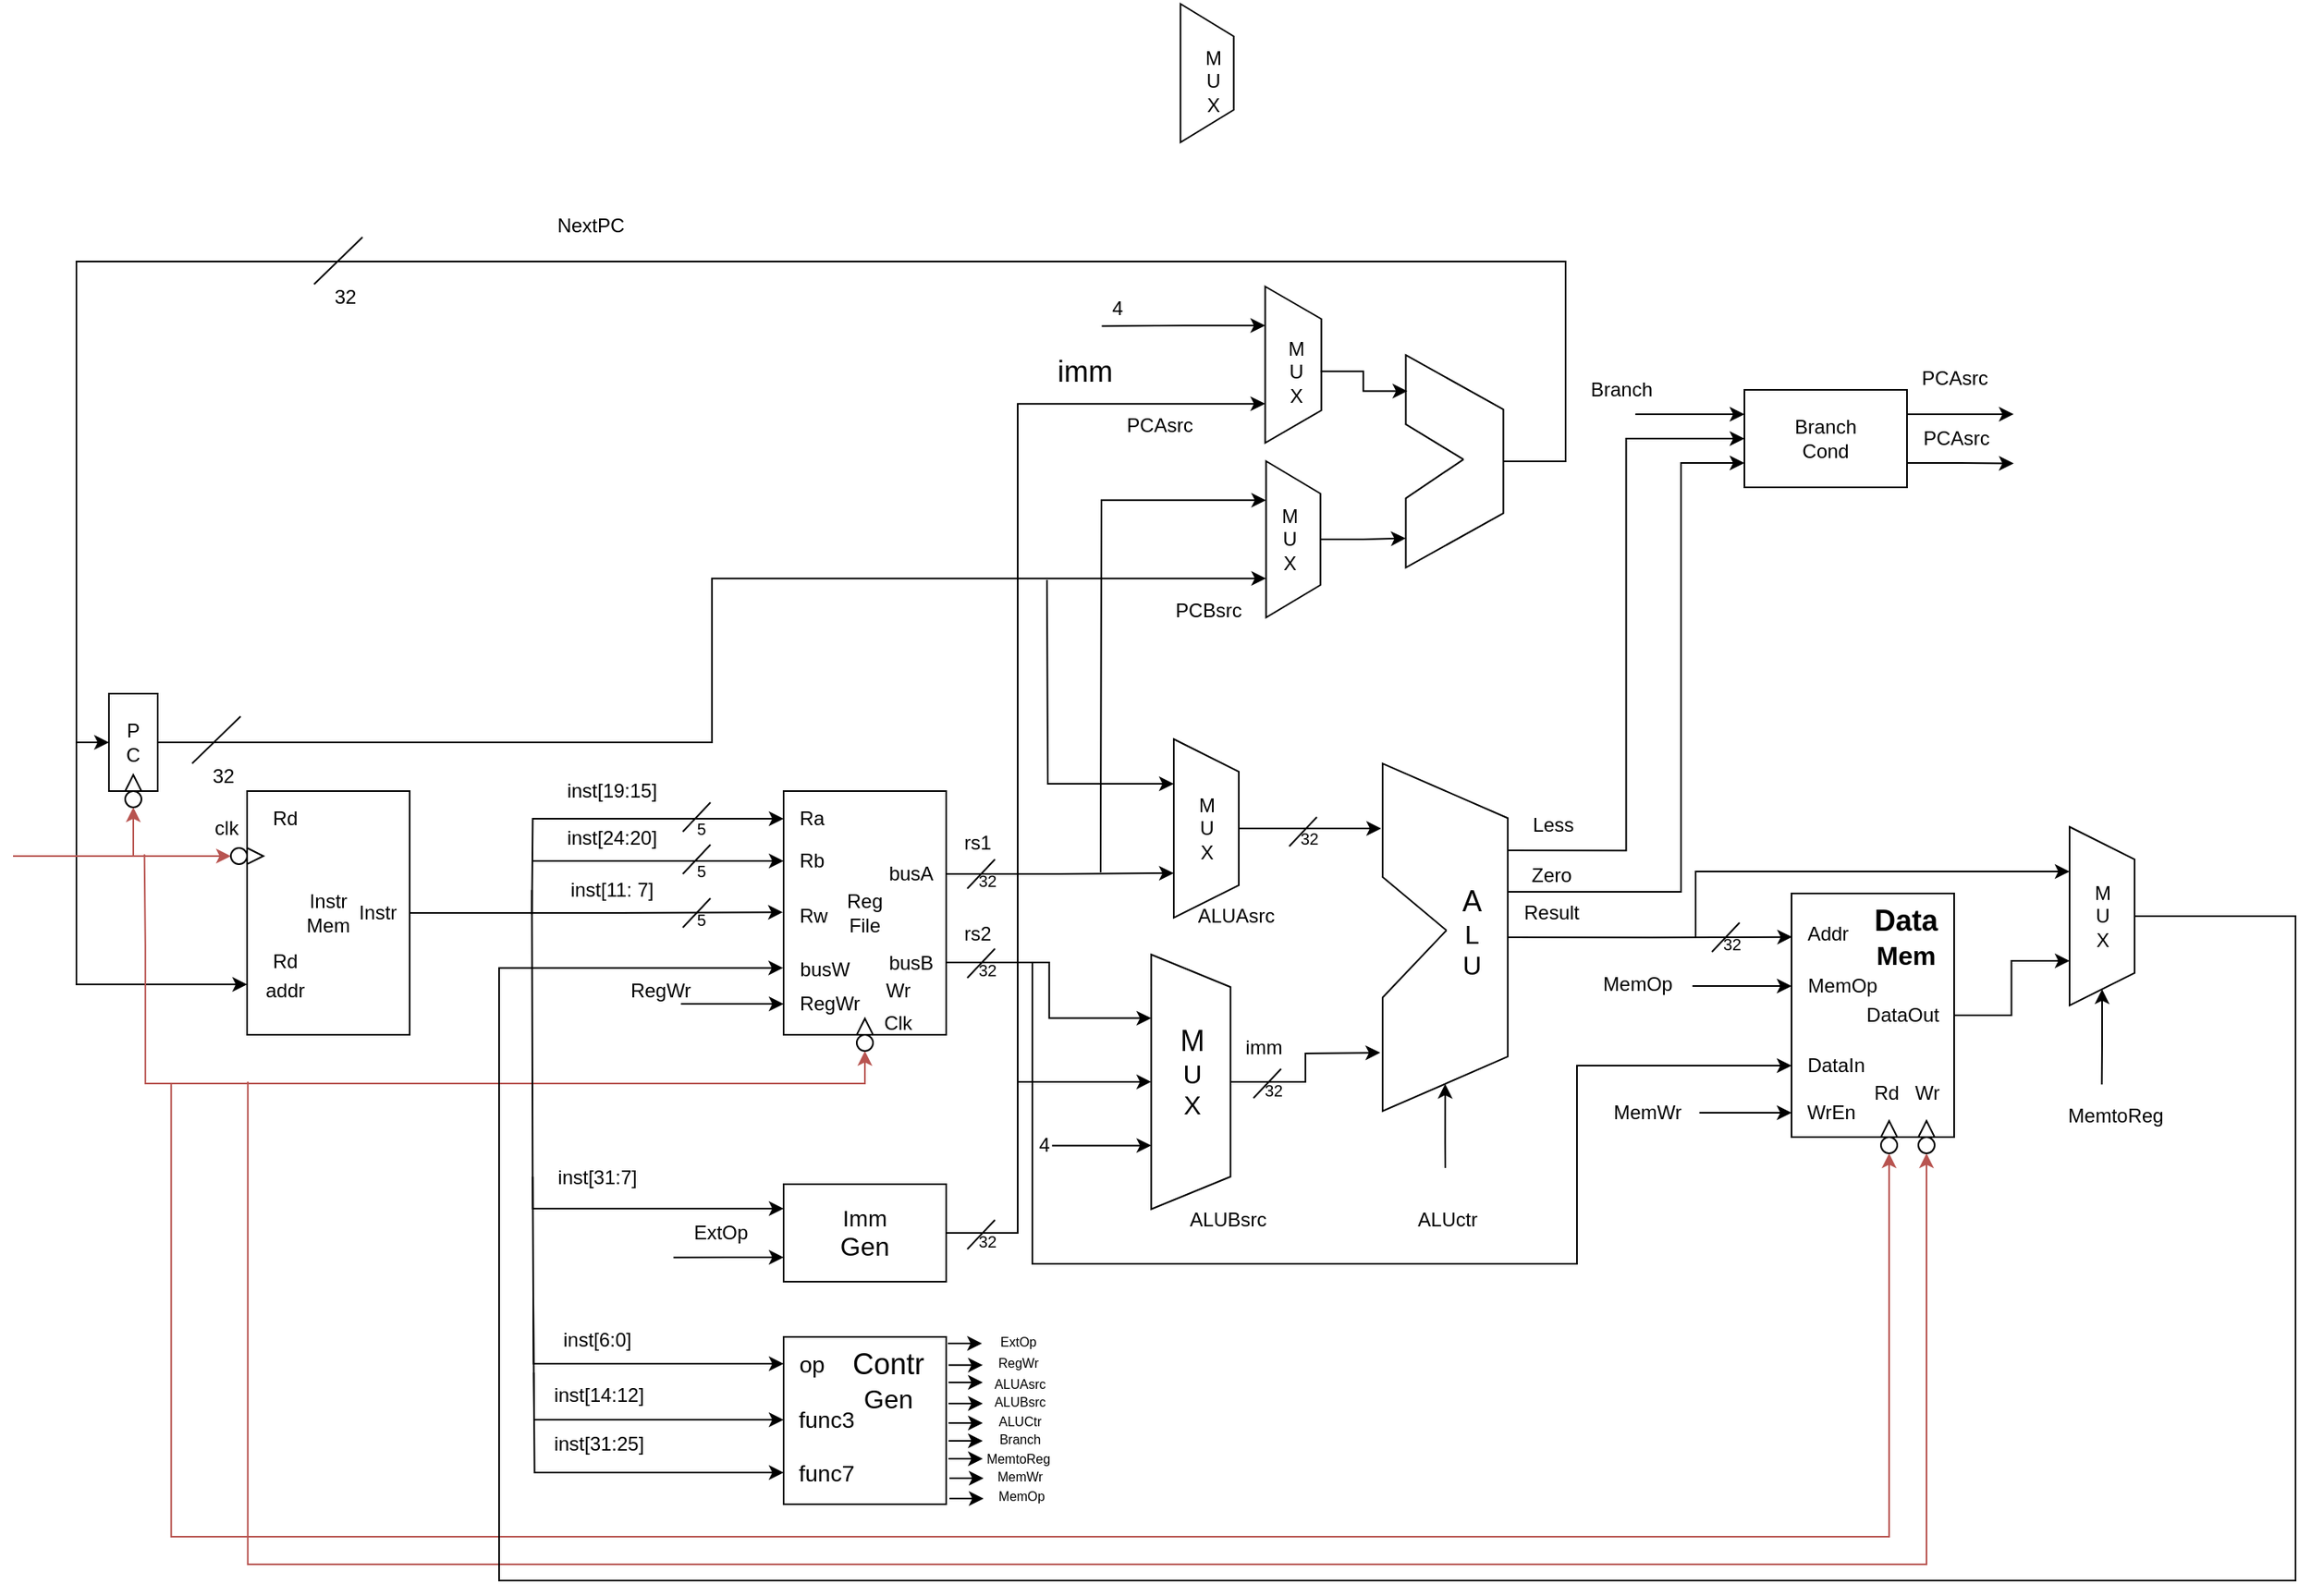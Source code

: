 <mxfile version="24.7.17">
  <diagram name="第 1 页" id="-SyBQIy4cX4uqoUxeaFD">
    <mxGraphModel dx="691" dy="1538" grid="0" gridSize="10" guides="1" tooltips="1" connect="1" arrows="1" fold="1" page="1" pageScale="1" pageWidth="827" pageHeight="1169" math="0" shadow="0">
      <root>
        <mxCell id="0" />
        <mxCell id="1" parent="0" />
        <mxCell id="5w6PfNys_Y1nwo45y3zw-98" style="edgeStyle=orthogonalEdgeStyle;rounded=0;orthogonalLoop=1;jettySize=auto;html=1;entryX=0.75;entryY=1;entryDx=0;entryDy=0;" edge="1" parent="1" source="5w6PfNys_Y1nwo45y3zw-1" target="5w6PfNys_Y1nwo45y3zw-33">
          <mxGeometry relative="1" as="geometry">
            <mxPoint x="740.296" y="266.074" as="targetPoint" />
          </mxGeometry>
        </mxCell>
        <mxCell id="5w6PfNys_Y1nwo45y3zw-1" value="P&lt;div&gt;C&lt;/div&gt;" style="html=1;dashed=0;whiteSpace=wrap;" vertex="1" parent="1">
          <mxGeometry x="75" y="310" width="30" height="60" as="geometry" />
        </mxCell>
        <mxCell id="5w6PfNys_Y1nwo45y3zw-5" value="" style="triangle;whiteSpace=wrap;html=1;dashed=0;direction=south;rotation=-180;" vertex="1" parent="1">
          <mxGeometry x="85" y="360" width="10" height="10" as="geometry" />
        </mxCell>
        <mxCell id="5w6PfNys_Y1nwo45y3zw-139" style="edgeStyle=orthogonalEdgeStyle;rounded=0;orthogonalLoop=1;jettySize=auto;html=1;exitX=0.5;exitY=1;exitDx=0;exitDy=0;startArrow=classic;startFill=1;endArrow=none;endFill=0;fillColor=#f8cecc;strokeColor=#b85450;" edge="1" parent="1" source="5w6PfNys_Y1nwo45y3zw-6">
          <mxGeometry relative="1" as="geometry">
            <mxPoint x="90" y="410" as="targetPoint" />
          </mxGeometry>
        </mxCell>
        <mxCell id="5w6PfNys_Y1nwo45y3zw-6" value="" style="shape=ellipse;html=1;dashed=0;whiteSpace=wrap;aspect=fixed;perimeter=ellipsePerimeter;" vertex="1" parent="1">
          <mxGeometry x="85" y="370" width="10" height="10" as="geometry" />
        </mxCell>
        <mxCell id="5w6PfNys_Y1nwo45y3zw-103" style="edgeStyle=orthogonalEdgeStyle;rounded=0;orthogonalLoop=1;jettySize=auto;html=1;endArrow=none;endFill=0;startArrow=classic;startFill=1;" edge="1" parent="1" source="5w6PfNys_Y1nwo45y3zw-7">
          <mxGeometry relative="1" as="geometry">
            <mxPoint x="55" y="339" as="targetPoint" />
            <Array as="points">
              <mxPoint x="55" y="489" />
            </Array>
          </mxGeometry>
        </mxCell>
        <mxCell id="5w6PfNys_Y1nwo45y3zw-7" value="Instr&lt;div&gt;Mem&lt;/div&gt;" style="html=1;dashed=0;whiteSpace=wrap;" vertex="1" parent="1">
          <mxGeometry x="160" y="370" width="100" height="150" as="geometry" />
        </mxCell>
        <mxCell id="5w6PfNys_Y1nwo45y3zw-10" value="" style="group;rotation=90;" vertex="1" connectable="0" parent="1">
          <mxGeometry x="150" y="400" width="10" height="20" as="geometry" />
        </mxCell>
        <mxCell id="5w6PfNys_Y1nwo45y3zw-8" value="" style="triangle;whiteSpace=wrap;html=1;dashed=0;direction=south;rotation=-90;" vertex="1" parent="5w6PfNys_Y1nwo45y3zw-10">
          <mxGeometry x="10" y="5" width="10" height="10" as="geometry" />
        </mxCell>
        <mxCell id="5w6PfNys_Y1nwo45y3zw-108" style="edgeStyle=orthogonalEdgeStyle;rounded=0;orthogonalLoop=1;jettySize=auto;html=1;startArrow=classic;startFill=1;endArrow=none;endFill=0;fillColor=#f8cecc;strokeColor=#b85450;" edge="1" parent="5w6PfNys_Y1nwo45y3zw-10" source="5w6PfNys_Y1nwo45y3zw-9">
          <mxGeometry relative="1" as="geometry">
            <mxPoint x="-134" y="10" as="targetPoint" />
          </mxGeometry>
        </mxCell>
        <mxCell id="5w6PfNys_Y1nwo45y3zw-9" value="" style="shape=ellipse;html=1;dashed=0;whiteSpace=wrap;aspect=fixed;perimeter=ellipsePerimeter;rotation=90;" vertex="1" parent="5w6PfNys_Y1nwo45y3zw-10">
          <mxGeometry y="5" width="10" height="10" as="geometry" />
        </mxCell>
        <mxCell id="5w6PfNys_Y1nwo45y3zw-11" value="Reg&lt;div&gt;File&lt;/div&gt;" style="html=1;dashed=0;whiteSpace=wrap;" vertex="1" parent="1">
          <mxGeometry x="490" y="370" width="100" height="150" as="geometry" />
        </mxCell>
        <mxCell id="5w6PfNys_Y1nwo45y3zw-13" value="" style="triangle;whiteSpace=wrap;html=1;dashed=0;direction=south;rotation=-180;" vertex="1" parent="1">
          <mxGeometry x="535" y="510" width="10" height="10" as="geometry" />
        </mxCell>
        <mxCell id="5w6PfNys_Y1nwo45y3zw-198" style="edgeStyle=orthogonalEdgeStyle;rounded=0;orthogonalLoop=1;jettySize=auto;html=1;exitX=0.5;exitY=1;exitDx=0;exitDy=0;startArrow=classic;startFill=1;endArrow=none;endFill=0;fillColor=#f8cecc;strokeColor=#b85450;" edge="1" parent="1" source="5w6PfNys_Y1nwo45y3zw-14">
          <mxGeometry relative="1" as="geometry">
            <mxPoint x="96.857" y="408.857" as="targetPoint" />
          </mxGeometry>
        </mxCell>
        <mxCell id="5w6PfNys_Y1nwo45y3zw-14" value="" style="shape=ellipse;html=1;dashed=0;whiteSpace=wrap;aspect=fixed;perimeter=ellipsePerimeter;rotation=0;" vertex="1" parent="1">
          <mxGeometry x="535" y="520" width="10" height="10" as="geometry" />
        </mxCell>
        <mxCell id="5w6PfNys_Y1nwo45y3zw-122" style="edgeStyle=orthogonalEdgeStyle;rounded=0;orthogonalLoop=1;jettySize=auto;html=1;exitX=0;exitY=0.25;exitDx=0;exitDy=0;startArrow=classic;startFill=1;endArrow=none;endFill=0;" edge="1" parent="1" source="5w6PfNys_Y1nwo45y3zw-17">
          <mxGeometry relative="1" as="geometry">
            <mxPoint x="335.167" y="430.833" as="targetPoint" />
          </mxGeometry>
        </mxCell>
        <mxCell id="5w6PfNys_Y1nwo45y3zw-123" style="edgeStyle=orthogonalEdgeStyle;rounded=0;orthogonalLoop=1;jettySize=auto;html=1;exitX=0;exitY=0.75;exitDx=0;exitDy=0;startArrow=classic;startFill=1;endArrow=none;endFill=0;" edge="1" parent="1" source="5w6PfNys_Y1nwo45y3zw-17">
          <mxGeometry relative="1" as="geometry">
            <mxPoint x="422.25" y="657.083" as="targetPoint" />
          </mxGeometry>
        </mxCell>
        <mxCell id="5w6PfNys_Y1nwo45y3zw-140" style="edgeStyle=orthogonalEdgeStyle;rounded=0;orthogonalLoop=1;jettySize=auto;html=1;entryX=0.75;entryY=1;entryDx=0;entryDy=0;" edge="1" parent="1" source="5w6PfNys_Y1nwo45y3zw-17" target="5w6PfNys_Y1nwo45y3zw-39">
          <mxGeometry relative="1" as="geometry">
            <Array as="points">
              <mxPoint x="634" y="642" />
              <mxPoint x="634" y="132" />
            </Array>
          </mxGeometry>
        </mxCell>
        <mxCell id="5w6PfNys_Y1nwo45y3zw-17" value="&lt;font style=&quot;font-size: 14px;&quot;&gt;Imm&lt;/font&gt;&lt;div&gt;&lt;font size=&quot;3&quot;&gt;Gen&lt;/font&gt;&lt;/div&gt;" style="html=1;dashed=0;whiteSpace=wrap;" vertex="1" parent="1">
          <mxGeometry x="490" y="612" width="100" height="60" as="geometry" />
        </mxCell>
        <mxCell id="5w6PfNys_Y1nwo45y3zw-18" value="" style="html=1;dashed=0;whiteSpace=wrap;" vertex="1" parent="1">
          <mxGeometry x="490" y="706" width="100" height="103" as="geometry" />
        </mxCell>
        <mxCell id="5w6PfNys_Y1nwo45y3zw-23" value="" style="group" vertex="1" connectable="0" parent="1">
          <mxGeometry x="730" y="338" width="40" height="110" as="geometry" />
        </mxCell>
        <mxCell id="5w6PfNys_Y1nwo45y3zw-118" style="edgeStyle=orthogonalEdgeStyle;rounded=0;orthogonalLoop=1;jettySize=auto;html=1;exitX=0.25;exitY=1;exitDx=0;exitDy=0;startArrow=classic;startFill=1;endArrow=none;endFill=0;" edge="1" parent="5w6PfNys_Y1nwo45y3zw-23" source="5w6PfNys_Y1nwo45y3zw-21">
          <mxGeometry relative="1" as="geometry">
            <mxPoint x="-78" y="-98" as="targetPoint" />
          </mxGeometry>
        </mxCell>
        <mxCell id="5w6PfNys_Y1nwo45y3zw-144" style="edgeStyle=orthogonalEdgeStyle;rounded=0;orthogonalLoop=1;jettySize=auto;html=1;" edge="1" parent="5w6PfNys_Y1nwo45y3zw-23" source="5w6PfNys_Y1nwo45y3zw-21">
          <mxGeometry relative="1" as="geometry">
            <mxPoint x="127.545" y="55" as="targetPoint" />
          </mxGeometry>
        </mxCell>
        <mxCell id="5w6PfNys_Y1nwo45y3zw-21" value="" style="shape=trapezoid;perimeter=trapezoidPerimeter;whiteSpace=wrap;html=1;fixedSize=1;size=20;rotation=90;" vertex="1" parent="5w6PfNys_Y1nwo45y3zw-23">
          <mxGeometry x="-35" y="35" width="110" height="40" as="geometry" />
        </mxCell>
        <mxCell id="5w6PfNys_Y1nwo45y3zw-22" value="M&lt;div&gt;U&lt;/div&gt;&lt;div&gt;X&lt;/div&gt;" style="text;html=1;align=center;verticalAlign=middle;resizable=0;points=[];autosize=1;strokeColor=none;fillColor=none;" vertex="1" parent="5w6PfNys_Y1nwo45y3zw-23">
          <mxGeometry x="5" y="25" width="30" height="60" as="geometry" />
        </mxCell>
        <mxCell id="5w6PfNys_Y1nwo45y3zw-30" value="" style="group" vertex="1" connectable="0" parent="1">
          <mxGeometry x="843" y="400" width="160.9" height="151" as="geometry" />
        </mxCell>
        <mxCell id="5w6PfNys_Y1nwo45y3zw-188" style="edgeStyle=orthogonalEdgeStyle;rounded=0;orthogonalLoop=1;jettySize=auto;html=1;exitX=1;exitY=0.5;exitDx=0;exitDy=0;startArrow=classic;startFill=1;endArrow=none;endFill=0;" edge="1" parent="5w6PfNys_Y1nwo45y3zw-30" source="5w6PfNys_Y1nwo45y3zw-24">
          <mxGeometry relative="1" as="geometry">
            <mxPoint x="54" y="202" as="targetPoint" />
          </mxGeometry>
        </mxCell>
        <mxCell id="5w6PfNys_Y1nwo45y3zw-24" value="" style="shape=trapezoid;perimeter=trapezoidPerimeter;whiteSpace=wrap;html=1;fixedSize=1;rotation=90;size=33.552;" vertex="1" parent="5w6PfNys_Y1nwo45y3zw-30">
          <mxGeometry x="-53.04" y="21.56" width="213.94" height="76.96" as="geometry" />
        </mxCell>
        <mxCell id="5w6PfNys_Y1nwo45y3zw-25" value="&lt;font style=&quot;font-size: 18px;&quot;&gt;A&lt;/font&gt;&lt;div&gt;&lt;font size=&quot;3&quot;&gt;L&lt;/font&gt;&lt;/div&gt;&lt;div&gt;&lt;font size=&quot;3&quot;&gt;U&lt;/font&gt;&lt;/div&gt;" style="text;html=1;align=center;verticalAlign=middle;resizable=0;points=[];autosize=1;strokeColor=none;fillColor=none;" vertex="1" parent="5w6PfNys_Y1nwo45y3zw-30">
          <mxGeometry x="55.001" y="21" width="30" height="72" as="geometry" />
        </mxCell>
        <mxCell id="5w6PfNys_Y1nwo45y3zw-27" value="" style="rounded=0;whiteSpace=wrap;html=1;strokeColor=#FFFFFF;" vertex="1" parent="5w6PfNys_Y1nwo45y3zw-30">
          <mxGeometry y="23.5" width="20" height="73" as="geometry" />
        </mxCell>
        <mxCell id="5w6PfNys_Y1nwo45y3zw-28" value="" style="endArrow=none;html=1;rounded=0;exitX=0.674;exitY=1.002;exitDx=0;exitDy=0;exitPerimeter=0;" edge="1" parent="5w6PfNys_Y1nwo45y3zw-30" source="5w6PfNys_Y1nwo45y3zw-24">
          <mxGeometry width="50" height="50" relative="1" as="geometry">
            <mxPoint x="7.724" y="82.167" as="sourcePoint" />
            <mxPoint x="54.727" y="55.742" as="targetPoint" />
          </mxGeometry>
        </mxCell>
        <mxCell id="5w6PfNys_Y1nwo45y3zw-29" value="" style="endArrow=none;html=1;rounded=0;exitX=0.325;exitY=1.004;exitDx=0;exitDy=0;exitPerimeter=0;" edge="1" parent="5w6PfNys_Y1nwo45y3zw-30" source="5w6PfNys_Y1nwo45y3zw-24">
          <mxGeometry width="50" height="50" relative="1" as="geometry">
            <mxPoint x="7.818" y="30.575" as="sourcePoint" />
            <mxPoint x="54.727" y="55.742" as="targetPoint" />
            <Array as="points">
              <mxPoint x="54.727" y="55.742" />
            </Array>
          </mxGeometry>
        </mxCell>
        <mxCell id="5w6PfNys_Y1nwo45y3zw-170" value="Zero" style="text;html=1;align=center;verticalAlign=middle;resizable=0;points=[];autosize=1;strokeColor=none;fillColor=none;" vertex="1" parent="5w6PfNys_Y1nwo45y3zw-30">
          <mxGeometry x="97" y="9" width="43" height="26" as="geometry" />
        </mxCell>
        <mxCell id="5w6PfNys_Y1nwo45y3zw-171" value="Result" style="text;html=1;align=center;verticalAlign=middle;resizable=0;points=[];autosize=1;strokeColor=none;fillColor=none;" vertex="1" parent="5w6PfNys_Y1nwo45y3zw-30">
          <mxGeometry x="92.5" y="32" width="52" height="26" as="geometry" />
        </mxCell>
        <mxCell id="5w6PfNys_Y1nwo45y3zw-32" value="" style="group" vertex="1" connectable="0" parent="1">
          <mxGeometry x="786" y="169" width="35" height="92" as="geometry" />
        </mxCell>
        <mxCell id="5w6PfNys_Y1nwo45y3zw-120" style="edgeStyle=orthogonalEdgeStyle;rounded=0;orthogonalLoop=1;jettySize=auto;html=1;exitX=0.25;exitY=1;exitDx=0;exitDy=0;startArrow=classic;startFill=1;endArrow=none;endFill=0;" edge="1" parent="5w6PfNys_Y1nwo45y3zw-32" source="5w6PfNys_Y1nwo45y3zw-33">
          <mxGeometry relative="1" as="geometry">
            <mxPoint x="-101" y="251" as="targetPoint" />
          </mxGeometry>
        </mxCell>
        <mxCell id="5w6PfNys_Y1nwo45y3zw-33" value="" style="shape=trapezoid;perimeter=trapezoidPerimeter;whiteSpace=wrap;html=1;fixedSize=1;size=20;rotation=90;" vertex="1" parent="5w6PfNys_Y1nwo45y3zw-32">
          <mxGeometry x="-30.625" y="29.273" width="96.25" height="33.455" as="geometry" />
        </mxCell>
        <mxCell id="5w6PfNys_Y1nwo45y3zw-34" value="M&lt;div&gt;U&lt;/div&gt;&lt;div&gt;X&lt;/div&gt;" style="text;html=1;align=center;verticalAlign=middle;resizable=0;points=[];autosize=1;strokeColor=none;fillColor=none;" vertex="1" parent="5w6PfNys_Y1nwo45y3zw-32">
          <mxGeometry x="-0.005" y="15.999" width="30" height="60" as="geometry" />
        </mxCell>
        <mxCell id="5w6PfNys_Y1nwo45y3zw-35" value="" style="group" vertex="1" connectable="0" parent="1">
          <mxGeometry x="735" y="-117" width="31" height="90" as="geometry" />
        </mxCell>
        <mxCell id="5w6PfNys_Y1nwo45y3zw-36" value="" style="shape=trapezoid;perimeter=trapezoidPerimeter;whiteSpace=wrap;html=1;fixedSize=1;size=20;rotation=90;" vertex="1" parent="5w6PfNys_Y1nwo45y3zw-35">
          <mxGeometry x="-27.125" y="28.636" width="85.25" height="32.727" as="geometry" />
        </mxCell>
        <mxCell id="5w6PfNys_Y1nwo45y3zw-37" value="M&lt;div&gt;U&lt;/div&gt;&lt;div&gt;X&lt;/div&gt;" style="text;html=1;align=center;verticalAlign=middle;resizable=0;points=[];autosize=1;strokeColor=none;fillColor=none;" vertex="1" parent="5w6PfNys_Y1nwo45y3zw-35">
          <mxGeometry x="3.875" y="20.455" width="30" height="60" as="geometry" />
        </mxCell>
        <mxCell id="5w6PfNys_Y1nwo45y3zw-38" value="" style="group" vertex="1" connectable="0" parent="1">
          <mxGeometry x="786" y="60" width="35" height="95" as="geometry" />
        </mxCell>
        <mxCell id="5w6PfNys_Y1nwo45y3zw-141" style="edgeStyle=orthogonalEdgeStyle;rounded=0;orthogonalLoop=1;jettySize=auto;html=1;exitX=0.25;exitY=1;exitDx=0;exitDy=0;startArrow=classic;startFill=1;endArrow=none;endFill=0;" edge="1" parent="5w6PfNys_Y1nwo45y3zw-38" source="5w6PfNys_Y1nwo45y3zw-39">
          <mxGeometry relative="1" as="geometry">
            <mxPoint x="-100.304" y="23.783" as="targetPoint" />
          </mxGeometry>
        </mxCell>
        <mxCell id="5w6PfNys_Y1nwo45y3zw-39" value="" style="shape=trapezoid;perimeter=trapezoidPerimeter;whiteSpace=wrap;html=1;fixedSize=1;size=20;rotation=90;" vertex="1" parent="5w6PfNys_Y1nwo45y3zw-38">
          <mxGeometry x="-30.625" y="30.227" width="96.25" height="34.545" as="geometry" />
        </mxCell>
        <mxCell id="5w6PfNys_Y1nwo45y3zw-40" value="M&lt;div&gt;U&lt;/div&gt;&lt;div&gt;X&lt;/div&gt;" style="text;html=1;align=center;verticalAlign=middle;resizable=0;points=[];autosize=1;strokeColor=none;fillColor=none;" vertex="1" parent="5w6PfNys_Y1nwo45y3zw-38">
          <mxGeometry x="4.375" y="21.591" width="30" height="60" as="geometry" />
        </mxCell>
        <mxCell id="5w6PfNys_Y1nwo45y3zw-41" value="" style="group" vertex="1" connectable="0" parent="1">
          <mxGeometry x="1281" y="392" width="40" height="110" as="geometry" />
        </mxCell>
        <mxCell id="5w6PfNys_Y1nwo45y3zw-175" style="edgeStyle=orthogonalEdgeStyle;rounded=0;orthogonalLoop=1;jettySize=auto;html=1;exitX=0.25;exitY=1;exitDx=0;exitDy=0;startArrow=classic;startFill=1;endArrow=none;endFill=0;" edge="1" parent="5w6PfNys_Y1nwo45y3zw-41" source="5w6PfNys_Y1nwo45y3zw-42">
          <mxGeometry relative="1" as="geometry">
            <mxPoint x="-230" y="68" as="targetPoint" />
            <Array as="points">
              <mxPoint x="-230" y="27" />
            </Array>
          </mxGeometry>
        </mxCell>
        <mxCell id="5w6PfNys_Y1nwo45y3zw-176" style="edgeStyle=orthogonalEdgeStyle;rounded=0;orthogonalLoop=1;jettySize=auto;html=1;exitX=1;exitY=0.5;exitDx=0;exitDy=0;startArrow=classic;startFill=1;endArrow=none;endFill=0;" edge="1" parent="5w6PfNys_Y1nwo45y3zw-41" source="5w6PfNys_Y1nwo45y3zw-42">
          <mxGeometry relative="1" as="geometry">
            <mxPoint x="19.83" y="158.638" as="targetPoint" />
          </mxGeometry>
        </mxCell>
        <mxCell id="5w6PfNys_Y1nwo45y3zw-42" value="" style="shape=trapezoid;perimeter=trapezoidPerimeter;whiteSpace=wrap;html=1;fixedSize=1;size=20;rotation=90;" vertex="1" parent="5w6PfNys_Y1nwo45y3zw-41">
          <mxGeometry x="-35" y="35" width="110" height="40" as="geometry" />
        </mxCell>
        <mxCell id="5w6PfNys_Y1nwo45y3zw-43" value="M&lt;div&gt;U&lt;/div&gt;&lt;div&gt;X&lt;/div&gt;" style="text;html=1;align=center;verticalAlign=middle;resizable=0;points=[];autosize=1;strokeColor=none;fillColor=none;" vertex="1" parent="5w6PfNys_Y1nwo45y3zw-41">
          <mxGeometry x="5" y="25" width="30" height="60" as="geometry" />
        </mxCell>
        <mxCell id="5w6PfNys_Y1nwo45y3zw-44" value="" style="group" vertex="1" connectable="0" parent="1">
          <mxGeometry x="870" y="95" width="60" height="144" as="geometry" />
        </mxCell>
        <mxCell id="5w6PfNys_Y1nwo45y3zw-45" value="" style="shape=trapezoid;perimeter=trapezoidPerimeter;whiteSpace=wrap;html=1;fixedSize=1;rotation=90;size=33.552;" vertex="1" parent="5w6PfNys_Y1nwo45y3zw-44">
          <mxGeometry x="-32.727" y="42" width="130.909" height="60" as="geometry" />
        </mxCell>
        <mxCell id="5w6PfNys_Y1nwo45y3zw-47" value="" style="rounded=0;whiteSpace=wrap;html=1;strokeColor=#FFFFFF;" vertex="1" parent="5w6PfNys_Y1nwo45y3zw-44">
          <mxGeometry y="50" width="13.95" height="44" as="geometry" />
        </mxCell>
        <mxCell id="5w6PfNys_Y1nwo45y3zw-48" value="" style="endArrow=none;html=1;rounded=0;exitX=0.674;exitY=1.002;exitDx=0;exitDy=0;exitPerimeter=0;" edge="1" parent="5w6PfNys_Y1nwo45y3zw-44" source="5w6PfNys_Y1nwo45y3zw-45">
          <mxGeometry width="50" height="50" relative="1" as="geometry">
            <mxPoint x="5.389" y="96.0" as="sourcePoint" />
            <mxPoint x="38.182" y="70.8" as="targetPoint" />
          </mxGeometry>
        </mxCell>
        <mxCell id="5w6PfNys_Y1nwo45y3zw-49" value="" style="endArrow=none;html=1;rounded=0;exitX=0.325;exitY=1.004;exitDx=0;exitDy=0;exitPerimeter=0;" edge="1" parent="5w6PfNys_Y1nwo45y3zw-44" source="5w6PfNys_Y1nwo45y3zw-45">
          <mxGeometry width="50" height="50" relative="1" as="geometry">
            <mxPoint x="5.455" y="46.8" as="sourcePoint" />
            <mxPoint x="38.182" y="70.8" as="targetPoint" />
            <Array as="points">
              <mxPoint x="38.182" y="70.8" />
            </Array>
          </mxGeometry>
        </mxCell>
        <mxCell id="5w6PfNys_Y1nwo45y3zw-51" value="" style="html=1;dashed=0;whiteSpace=wrap;" vertex="1" parent="1">
          <mxGeometry x="1110" y="433" width="100" height="150" as="geometry" />
        </mxCell>
        <mxCell id="5w6PfNys_Y1nwo45y3zw-52" value="" style="triangle;whiteSpace=wrap;html=1;dashed=0;direction=south;rotation=-180;" vertex="1" parent="1">
          <mxGeometry x="1165" y="573" width="10" height="10" as="geometry" />
        </mxCell>
        <mxCell id="5w6PfNys_Y1nwo45y3zw-199" style="edgeStyle=orthogonalEdgeStyle;rounded=0;orthogonalLoop=1;jettySize=auto;html=1;exitX=0.5;exitY=1;exitDx=0;exitDy=0;startArrow=classic;startFill=1;endArrow=none;endFill=0;fillColor=#f8cecc;strokeColor=#b85450;" edge="1" parent="1" source="5w6PfNys_Y1nwo45y3zw-53">
          <mxGeometry relative="1" as="geometry">
            <mxPoint x="113.286" y="549.571" as="targetPoint" />
            <Array as="points">
              <mxPoint x="1170" y="829" />
              <mxPoint x="113" y="829" />
            </Array>
          </mxGeometry>
        </mxCell>
        <mxCell id="5w6PfNys_Y1nwo45y3zw-53" value="" style="shape=ellipse;html=1;dashed=0;whiteSpace=wrap;aspect=fixed;perimeter=ellipsePerimeter;rotation=0;" vertex="1" parent="1">
          <mxGeometry x="1165" y="583" width="10" height="10" as="geometry" />
        </mxCell>
        <mxCell id="5w6PfNys_Y1nwo45y3zw-161" style="edgeStyle=orthogonalEdgeStyle;rounded=0;orthogonalLoop=1;jettySize=auto;html=1;exitX=0;exitY=0.25;exitDx=0;exitDy=0;startArrow=classic;startFill=1;endArrow=none;endFill=0;" edge="1" parent="1" source="5w6PfNys_Y1nwo45y3zw-54">
          <mxGeometry relative="1" as="geometry">
            <mxPoint x="1013.909" y="137.97" as="targetPoint" />
          </mxGeometry>
        </mxCell>
        <mxCell id="5w6PfNys_Y1nwo45y3zw-163" style="edgeStyle=orthogonalEdgeStyle;rounded=0;orthogonalLoop=1;jettySize=auto;html=1;exitX=1;exitY=0.25;exitDx=0;exitDy=0;" edge="1" parent="1" source="5w6PfNys_Y1nwo45y3zw-54">
          <mxGeometry relative="1" as="geometry">
            <mxPoint x="1246.636" y="137.97" as="targetPoint" />
          </mxGeometry>
        </mxCell>
        <mxCell id="5w6PfNys_Y1nwo45y3zw-164" style="edgeStyle=orthogonalEdgeStyle;rounded=0;orthogonalLoop=1;jettySize=auto;html=1;exitX=1;exitY=0.75;exitDx=0;exitDy=0;" edge="1" parent="1" source="5w6PfNys_Y1nwo45y3zw-54">
          <mxGeometry relative="1" as="geometry">
            <mxPoint x="1246.636" y="168.273" as="targetPoint" />
          </mxGeometry>
        </mxCell>
        <mxCell id="5w6PfNys_Y1nwo45y3zw-54" value="Branch&lt;div&gt;Cond&lt;/div&gt;" style="html=1;dashed=0;whiteSpace=wrap;" vertex="1" parent="1">
          <mxGeometry x="1081" y="123" width="100" height="60" as="geometry" />
        </mxCell>
        <mxCell id="5w6PfNys_Y1nwo45y3zw-55" value="" style="group" vertex="1" connectable="0" parent="1">
          <mxGeometry x="712" y="482" width="57" height="134" as="geometry" />
        </mxCell>
        <mxCell id="5w6PfNys_Y1nwo45y3zw-148" style="edgeStyle=orthogonalEdgeStyle;rounded=0;orthogonalLoop=1;jettySize=auto;html=1;startArrow=classic;startFill=1;endArrow=none;endFill=0;" edge="1" parent="5w6PfNys_Y1nwo45y3zw-55" source="5w6PfNys_Y1nwo45y3zw-56">
          <mxGeometry relative="1" as="geometry">
            <mxPoint x="-77.485" y="67.0" as="targetPoint" />
          </mxGeometry>
        </mxCell>
        <mxCell id="5w6PfNys_Y1nwo45y3zw-149" style="edgeStyle=orthogonalEdgeStyle;rounded=0;orthogonalLoop=1;jettySize=auto;html=1;exitX=0.75;exitY=1;exitDx=0;exitDy=0;startArrow=classic;startFill=1;endArrow=none;endFill=0;" edge="1" parent="5w6PfNys_Y1nwo45y3zw-55" source="5w6PfNys_Y1nwo45y3zw-56">
          <mxGeometry relative="1" as="geometry">
            <mxPoint x="-56.879" y="106.273" as="targetPoint" />
          </mxGeometry>
        </mxCell>
        <mxCell id="5w6PfNys_Y1nwo45y3zw-56" value="" style="shape=trapezoid;perimeter=trapezoidPerimeter;whiteSpace=wrap;html=1;fixedSize=1;size=20;rotation=90;" vertex="1" parent="5w6PfNys_Y1nwo45y3zw-55">
          <mxGeometry x="-49.875" y="42.636" width="156.75" height="48.727" as="geometry" />
        </mxCell>
        <mxCell id="5w6PfNys_Y1nwo45y3zw-57" value="&lt;font style=&quot;font-size: 18px;&quot;&gt;M&lt;/font&gt;&lt;div&gt;&lt;font size=&quot;3&quot;&gt;U&lt;/font&gt;&lt;/div&gt;&lt;div&gt;&lt;font size=&quot;3&quot;&gt;X&lt;/font&gt;&lt;/div&gt;" style="text;html=1;align=center;verticalAlign=middle;resizable=0;points=[];autosize=1;strokeColor=none;fillColor=none;" vertex="1" parent="5w6PfNys_Y1nwo45y3zw-55">
          <mxGeometry x="12.005" y="25.365" width="33" height="72" as="geometry" />
        </mxCell>
        <mxCell id="5w6PfNys_Y1nwo45y3zw-58" value="Addr" style="text;html=1;align=center;verticalAlign=middle;resizable=0;points=[];autosize=1;strokeColor=none;fillColor=none;" vertex="1" parent="1">
          <mxGeometry x="1110" y="445" width="43" height="26" as="geometry" />
        </mxCell>
        <mxCell id="5w6PfNys_Y1nwo45y3zw-59" value="&lt;span style=&quot;text-wrap-mode: wrap;&quot;&gt;&lt;font style=&quot;font-size: 18px;&quot;&gt;&lt;b style=&quot;&quot;&gt;Data&lt;/b&gt;&lt;/font&gt;&lt;/span&gt;&lt;div style=&quot;text-wrap-mode: wrap;&quot;&gt;&lt;font size=&quot;3&quot;&gt;&lt;b&gt;Mem&lt;/b&gt;&lt;/font&gt;&lt;/div&gt;" style="text;html=1;align=center;verticalAlign=middle;resizable=0;points=[];autosize=1;strokeColor=none;fillColor=none;" vertex="1" parent="1">
          <mxGeometry x="1151" y="433" width="57" height="53" as="geometry" />
        </mxCell>
        <mxCell id="5w6PfNys_Y1nwo45y3zw-190" style="edgeStyle=orthogonalEdgeStyle;rounded=0;orthogonalLoop=1;jettySize=auto;html=1;startArrow=classic;startFill=1;endArrow=none;endFill=0;" edge="1" parent="1" source="5w6PfNys_Y1nwo45y3zw-60">
          <mxGeometry relative="1" as="geometry">
            <mxPoint x="1049" y="490.0" as="targetPoint" />
          </mxGeometry>
        </mxCell>
        <mxCell id="5w6PfNys_Y1nwo45y3zw-60" value="MemOp" style="text;html=1;align=center;verticalAlign=middle;resizable=0;points=[];autosize=1;strokeColor=none;fillColor=none;" vertex="1" parent="1">
          <mxGeometry x="1110" y="477" width="61" height="26" as="geometry" />
        </mxCell>
        <mxCell id="5w6PfNys_Y1nwo45y3zw-192" style="edgeStyle=orthogonalEdgeStyle;rounded=0;orthogonalLoop=1;jettySize=auto;html=1;startArrow=classic;startFill=1;endArrow=none;endFill=0;" edge="1" parent="1" source="5w6PfNys_Y1nwo45y3zw-61">
          <mxGeometry relative="1" as="geometry">
            <mxPoint x="643" y="475" as="targetPoint" />
            <Array as="points">
              <mxPoint x="978" y="539" />
              <mxPoint x="978" y="661" />
              <mxPoint x="643" y="661" />
            </Array>
          </mxGeometry>
        </mxCell>
        <mxCell id="5w6PfNys_Y1nwo45y3zw-61" value="DataIn" style="text;html=1;align=center;verticalAlign=middle;resizable=0;points=[];autosize=1;strokeColor=none;fillColor=none;" vertex="1" parent="1">
          <mxGeometry x="1110" y="526" width="53" height="26" as="geometry" />
        </mxCell>
        <mxCell id="5w6PfNys_Y1nwo45y3zw-193" style="edgeStyle=orthogonalEdgeStyle;rounded=0;orthogonalLoop=1;jettySize=auto;html=1;startArrow=classic;startFill=1;endArrow=none;endFill=0;" edge="1" parent="1" source="5w6PfNys_Y1nwo45y3zw-62">
          <mxGeometry relative="1" as="geometry">
            <mxPoint x="1053.286" y="568" as="targetPoint" />
          </mxGeometry>
        </mxCell>
        <mxCell id="5w6PfNys_Y1nwo45y3zw-62" value="WrEn" style="text;html=1;align=center;verticalAlign=middle;resizable=0;points=[];autosize=1;strokeColor=none;fillColor=none;" vertex="1" parent="1">
          <mxGeometry x="1110" y="555" width="48" height="26" as="geometry" />
        </mxCell>
        <mxCell id="5w6PfNys_Y1nwo45y3zw-174" style="edgeStyle=orthogonalEdgeStyle;rounded=0;orthogonalLoop=1;jettySize=auto;html=1;entryX=0.75;entryY=1;entryDx=0;entryDy=0;" edge="1" parent="1" source="5w6PfNys_Y1nwo45y3zw-63" target="5w6PfNys_Y1nwo45y3zw-42">
          <mxGeometry relative="1" as="geometry" />
        </mxCell>
        <mxCell id="5w6PfNys_Y1nwo45y3zw-63" value="DataOut" style="text;html=1;align=center;verticalAlign=middle;resizable=0;points=[];autosize=1;strokeColor=none;fillColor=none;" vertex="1" parent="1">
          <mxGeometry x="1146.5" y="495" width="63" height="26" as="geometry" />
        </mxCell>
        <mxCell id="5w6PfNys_Y1nwo45y3zw-64" value="" style="triangle;whiteSpace=wrap;html=1;dashed=0;direction=south;rotation=-180;" vertex="1" parent="1">
          <mxGeometry x="1188" y="573" width="10" height="10" as="geometry" />
        </mxCell>
        <mxCell id="5w6PfNys_Y1nwo45y3zw-200" style="edgeStyle=orthogonalEdgeStyle;rounded=0;orthogonalLoop=1;jettySize=auto;html=1;exitX=0.5;exitY=1;exitDx=0;exitDy=0;startArrow=classic;startFill=1;endArrow=none;endFill=0;fillColor=#f8cecc;strokeColor=#b85450;" edge="1" parent="1" source="5w6PfNys_Y1nwo45y3zw-65">
          <mxGeometry relative="1" as="geometry">
            <mxPoint x="160.429" y="548.857" as="targetPoint" />
            <Array as="points">
              <mxPoint x="1193" y="846" />
              <mxPoint x="160" y="846" />
            </Array>
          </mxGeometry>
        </mxCell>
        <mxCell id="5w6PfNys_Y1nwo45y3zw-65" value="" style="shape=ellipse;html=1;dashed=0;whiteSpace=wrap;aspect=fixed;perimeter=ellipsePerimeter;rotation=0;" vertex="1" parent="1">
          <mxGeometry x="1188" y="583" width="10" height="10" as="geometry" />
        </mxCell>
        <mxCell id="5w6PfNys_Y1nwo45y3zw-67" value="Rd" style="text;html=1;align=center;verticalAlign=middle;resizable=0;points=[];autosize=1;strokeColor=none;fillColor=none;" vertex="1" parent="1">
          <mxGeometry x="1151" y="543" width="33" height="26" as="geometry" />
        </mxCell>
        <mxCell id="5w6PfNys_Y1nwo45y3zw-68" value="Wr" style="text;html=1;align=center;verticalAlign=middle;resizable=0;points=[];autosize=1;strokeColor=none;fillColor=none;" vertex="1" parent="1">
          <mxGeometry x="1176.5" y="543" width="33" height="26" as="geometry" />
        </mxCell>
        <mxCell id="5w6PfNys_Y1nwo45y3zw-70" value="Rd" style="text;html=1;align=center;verticalAlign=middle;resizable=0;points=[];autosize=1;strokeColor=none;fillColor=none;" vertex="1" parent="1">
          <mxGeometry x="166" y="374" width="33" height="26" as="geometry" />
        </mxCell>
        <mxCell id="5w6PfNys_Y1nwo45y3zw-71" value="clk" style="text;html=1;align=center;verticalAlign=middle;resizable=0;points=[];autosize=1;strokeColor=none;fillColor=none;" vertex="1" parent="1">
          <mxGeometry x="130" y="380" width="33" height="26" as="geometry" />
        </mxCell>
        <mxCell id="5w6PfNys_Y1nwo45y3zw-72" value="Rd" style="text;html=1;align=center;verticalAlign=middle;resizable=0;points=[];autosize=1;strokeColor=none;fillColor=none;" vertex="1" parent="1">
          <mxGeometry x="166" y="462" width="33" height="26" as="geometry" />
        </mxCell>
        <mxCell id="5w6PfNys_Y1nwo45y3zw-73" value="addr" style="text;html=1;align=center;verticalAlign=middle;resizable=0;points=[];autosize=1;strokeColor=none;fillColor=none;" vertex="1" parent="1">
          <mxGeometry x="162" y="480" width="42" height="26" as="geometry" />
        </mxCell>
        <mxCell id="5w6PfNys_Y1nwo45y3zw-74" value="Instr" style="text;html=1;align=center;verticalAlign=middle;resizable=0;points=[];autosize=1;strokeColor=none;fillColor=none;" vertex="1" parent="1">
          <mxGeometry x="219" y="432" width="41" height="26" as="geometry" />
        </mxCell>
        <mxCell id="5w6PfNys_Y1nwo45y3zw-106" style="edgeStyle=orthogonalEdgeStyle;rounded=0;orthogonalLoop=1;jettySize=auto;html=1;startArrow=classic;startFill=1;endArrow=none;endFill=0;" edge="1" parent="1" source="5w6PfNys_Y1nwo45y3zw-75">
          <mxGeometry relative="1" as="geometry">
            <mxPoint x="335.167" y="445.833" as="targetPoint" />
          </mxGeometry>
        </mxCell>
        <mxCell id="5w6PfNys_Y1nwo45y3zw-75" value="Ra" style="text;html=1;align=center;verticalAlign=middle;resizable=0;points=[];autosize=1;strokeColor=none;fillColor=none;" vertex="1" parent="1">
          <mxGeometry x="490" y="374" width="33" height="26" as="geometry" />
        </mxCell>
        <mxCell id="5w6PfNys_Y1nwo45y3zw-107" style="edgeStyle=orthogonalEdgeStyle;rounded=0;orthogonalLoop=1;jettySize=auto;html=1;startArrow=classic;startFill=1;endArrow=none;endFill=0;" edge="1" parent="1" source="5w6PfNys_Y1nwo45y3zw-76">
          <mxGeometry relative="1" as="geometry">
            <mxPoint x="336" y="413" as="targetPoint" />
          </mxGeometry>
        </mxCell>
        <mxCell id="5w6PfNys_Y1nwo45y3zw-76" value="Rb" style="text;html=1;align=center;verticalAlign=middle;resizable=0;points=[];autosize=1;strokeColor=none;fillColor=none;" vertex="1" parent="1">
          <mxGeometry x="490" y="400" width="33" height="26" as="geometry" />
        </mxCell>
        <mxCell id="5w6PfNys_Y1nwo45y3zw-77" value="Rw" style="text;html=1;align=center;verticalAlign=middle;resizable=0;points=[];autosize=1;strokeColor=none;fillColor=none;" vertex="1" parent="1">
          <mxGeometry x="490" y="434" width="35" height="26" as="geometry" />
        </mxCell>
        <mxCell id="5w6PfNys_Y1nwo45y3zw-78" value="busW" style="text;html=1;align=center;verticalAlign=middle;resizable=0;points=[];autosize=1;strokeColor=none;fillColor=none;" vertex="1" parent="1">
          <mxGeometry x="490" y="467" width="49" height="26" as="geometry" />
        </mxCell>
        <mxCell id="5w6PfNys_Y1nwo45y3zw-138" style="edgeStyle=orthogonalEdgeStyle;rounded=0;orthogonalLoop=1;jettySize=auto;html=1;startArrow=classic;startFill=1;endArrow=none;endFill=0;" edge="1" parent="1" source="5w6PfNys_Y1nwo45y3zw-79">
          <mxGeometry relative="1" as="geometry">
            <mxPoint x="426.833" y="501" as="targetPoint" />
          </mxGeometry>
        </mxCell>
        <mxCell id="5w6PfNys_Y1nwo45y3zw-79" value="RegWr" style="text;html=1;align=center;verticalAlign=middle;resizable=0;points=[];autosize=1;strokeColor=none;fillColor=none;" vertex="1" parent="1">
          <mxGeometry x="490" y="488" width="55" height="26" as="geometry" />
        </mxCell>
        <mxCell id="5w6PfNys_Y1nwo45y3zw-80" value="Wr" style="text;html=1;align=center;verticalAlign=middle;resizable=0;points=[];autosize=1;strokeColor=none;fillColor=none;" vertex="1" parent="1">
          <mxGeometry x="543" y="480" width="33" height="26" as="geometry" />
        </mxCell>
        <mxCell id="5w6PfNys_Y1nwo45y3zw-81" value="Clk" style="text;html=1;align=center;verticalAlign=middle;resizable=0;points=[];autosize=1;strokeColor=none;fillColor=none;" vertex="1" parent="1">
          <mxGeometry x="542" y="500" width="35" height="26" as="geometry" />
        </mxCell>
        <mxCell id="5w6PfNys_Y1nwo45y3zw-146" style="edgeStyle=orthogonalEdgeStyle;rounded=0;orthogonalLoop=1;jettySize=auto;html=1;entryX=0.25;entryY=1;entryDx=0;entryDy=0;" edge="1" parent="1" source="5w6PfNys_Y1nwo45y3zw-82" target="5w6PfNys_Y1nwo45y3zw-56">
          <mxGeometry relative="1" as="geometry" />
        </mxCell>
        <mxCell id="5w6PfNys_Y1nwo45y3zw-82" value="busB" style="text;html=1;align=center;verticalAlign=middle;resizable=0;points=[];autosize=1;strokeColor=none;fillColor=none;" vertex="1" parent="1">
          <mxGeometry x="545.5" y="462.5" width="45" height="26" as="geometry" />
        </mxCell>
        <mxCell id="5w6PfNys_Y1nwo45y3zw-114" style="edgeStyle=orthogonalEdgeStyle;rounded=0;orthogonalLoop=1;jettySize=auto;html=1;entryX=0.75;entryY=1;entryDx=0;entryDy=0;" edge="1" parent="1" source="5w6PfNys_Y1nwo45y3zw-83" target="5w6PfNys_Y1nwo45y3zw-21">
          <mxGeometry relative="1" as="geometry" />
        </mxCell>
        <mxCell id="5w6PfNys_Y1nwo45y3zw-83" value="busA" style="text;html=1;align=center;verticalAlign=middle;resizable=0;points=[];autosize=1;strokeColor=none;fillColor=none;" vertex="1" parent="1">
          <mxGeometry x="545" y="408" width="45" height="26" as="geometry" />
        </mxCell>
        <mxCell id="5w6PfNys_Y1nwo45y3zw-222" style="edgeStyle=orthogonalEdgeStyle;rounded=0;orthogonalLoop=1;jettySize=auto;html=1;startArrow=classic;startFill=1;endArrow=none;endFill=0;" edge="1" parent="1" source="5w6PfNys_Y1nwo45y3zw-84">
          <mxGeometry relative="1" as="geometry">
            <mxPoint x="335.667" y="607.333" as="targetPoint" />
          </mxGeometry>
        </mxCell>
        <mxCell id="5w6PfNys_Y1nwo45y3zw-84" value="&lt;font style=&quot;font-size: 14px;&quot;&gt;op&lt;/font&gt;" style="text;html=1;align=center;verticalAlign=middle;resizable=0;points=[];autosize=1;strokeColor=none;fillColor=none;" vertex="1" parent="1">
          <mxGeometry x="490" y="708" width="34" height="29" as="geometry" />
        </mxCell>
        <mxCell id="5w6PfNys_Y1nwo45y3zw-223" style="edgeStyle=orthogonalEdgeStyle;rounded=0;orthogonalLoop=1;jettySize=auto;html=1;startArrow=classic;startFill=1;endArrow=none;endFill=0;" edge="1" parent="1" source="5w6PfNys_Y1nwo45y3zw-85">
          <mxGeometry relative="1" as="geometry">
            <mxPoint x="336" y="679.333" as="targetPoint" />
          </mxGeometry>
        </mxCell>
        <mxCell id="5w6PfNys_Y1nwo45y3zw-85" value="&lt;font style=&quot;font-size: 14px;&quot;&gt;func3&lt;/font&gt;" style="text;html=1;align=center;verticalAlign=middle;resizable=0;points=[];autosize=1;strokeColor=none;fillColor=none;" vertex="1" parent="1">
          <mxGeometry x="490" y="742.5" width="52" height="29" as="geometry" />
        </mxCell>
        <mxCell id="5w6PfNys_Y1nwo45y3zw-224" style="edgeStyle=orthogonalEdgeStyle;rounded=0;orthogonalLoop=1;jettySize=auto;html=1;startArrow=classic;startFill=1;endArrow=none;endFill=0;" edge="1" parent="1" source="5w6PfNys_Y1nwo45y3zw-86">
          <mxGeometry relative="1" as="geometry">
            <mxPoint x="336.333" y="728" as="targetPoint" />
          </mxGeometry>
        </mxCell>
        <mxCell id="5w6PfNys_Y1nwo45y3zw-86" value="&lt;font style=&quot;font-size: 14px;&quot;&gt;func7&lt;/font&gt;" style="text;html=1;align=center;verticalAlign=middle;resizable=0;points=[];autosize=1;strokeColor=none;fillColor=none;" vertex="1" parent="1">
          <mxGeometry x="490" y="775" width="52" height="29" as="geometry" />
        </mxCell>
        <mxCell id="5w6PfNys_Y1nwo45y3zw-87" value="&lt;font style=&quot;font-size: 8px;&quot;&gt;ExtOp&lt;/font&gt;" style="text;html=1;align=center;verticalAlign=middle;resizable=0;points=[];autosize=1;strokeColor=none;fillColor=none;" vertex="1" parent="1">
          <mxGeometry x="614" y="695" width="40" height="26" as="geometry" />
        </mxCell>
        <mxCell id="5w6PfNys_Y1nwo45y3zw-88" value="&lt;font style=&quot;font-size: 8px;&quot;&gt;RegWr&lt;/font&gt;" style="text;html=1;align=center;verticalAlign=middle;resizable=0;points=[];autosize=1;strokeColor=none;fillColor=none;" vertex="1" parent="1">
          <mxGeometry x="612.5" y="708" width="43" height="26" as="geometry" />
        </mxCell>
        <mxCell id="5w6PfNys_Y1nwo45y3zw-89" value="&lt;font style=&quot;font-size: 8px;&quot;&gt;ALUAsrc&lt;/font&gt;" style="text;html=1;align=center;verticalAlign=middle;resizable=0;points=[];autosize=1;strokeColor=none;fillColor=none;" vertex="1" parent="1">
          <mxGeometry x="609.5" y="721" width="50" height="26" as="geometry" />
        </mxCell>
        <mxCell id="5w6PfNys_Y1nwo45y3zw-90" value="&lt;font style=&quot;font-size: 8px;&quot;&gt;ALUBsrc&lt;/font&gt;" style="text;html=1;align=center;verticalAlign=middle;resizable=0;points=[];autosize=1;strokeColor=none;fillColor=none;" vertex="1" parent="1">
          <mxGeometry x="609.5" y="732" width="50" height="26" as="geometry" />
        </mxCell>
        <mxCell id="5w6PfNys_Y1nwo45y3zw-91" value="&lt;font style=&quot;font-size: 8px;&quot;&gt;ALUCtr&lt;/font&gt;" style="text;html=1;align=center;verticalAlign=middle;resizable=0;points=[];autosize=1;strokeColor=none;fillColor=none;" vertex="1" parent="1">
          <mxGeometry x="612.5" y="744" width="44" height="26" as="geometry" />
        </mxCell>
        <mxCell id="5w6PfNys_Y1nwo45y3zw-92" value="&lt;font style=&quot;font-size: 8px;&quot;&gt;Branch&lt;/font&gt;" style="text;html=1;align=center;verticalAlign=middle;resizable=0;points=[];autosize=1;strokeColor=none;fillColor=none;" vertex="1" parent="1">
          <mxGeometry x="613" y="755" width="43" height="26" as="geometry" />
        </mxCell>
        <mxCell id="5w6PfNys_Y1nwo45y3zw-93" value="&lt;font style=&quot;font-size: 8px;&quot;&gt;MemtoReg&lt;/font&gt;" style="text;html=1;align=center;verticalAlign=middle;resizable=0;points=[];autosize=1;strokeColor=none;fillColor=none;" vertex="1" parent="1">
          <mxGeometry x="605.5" y="767" width="57" height="26" as="geometry" />
        </mxCell>
        <mxCell id="5w6PfNys_Y1nwo45y3zw-94" value="&lt;font style=&quot;font-size: 8px;&quot;&gt;MemWr&lt;/font&gt;" style="text;html=1;align=center;verticalAlign=middle;resizable=0;points=[];autosize=1;strokeColor=none;fillColor=none;" vertex="1" parent="1">
          <mxGeometry x="612" y="778" width="46" height="26" as="geometry" />
        </mxCell>
        <mxCell id="5w6PfNys_Y1nwo45y3zw-95" value="&lt;font style=&quot;font-size: 8px;&quot;&gt;MemOp&lt;/font&gt;" style="text;html=1;align=center;verticalAlign=middle;resizable=0;points=[];autosize=1;strokeColor=none;fillColor=none;" vertex="1" parent="1">
          <mxGeometry x="613" y="790" width="46" height="26" as="geometry" />
        </mxCell>
        <mxCell id="5w6PfNys_Y1nwo45y3zw-97" value="&lt;font style=&quot;text-wrap-mode: wrap; font-size: 18px;&quot;&gt;Contr&lt;/font&gt;&lt;div style=&quot;text-wrap-mode: wrap;&quot;&gt;&lt;font size=&quot;3&quot;&gt;Gen&lt;/font&gt;&lt;/div&gt;" style="text;html=1;align=center;verticalAlign=middle;resizable=0;points=[];autosize=1;strokeColor=none;fillColor=none;" vertex="1" parent="1">
          <mxGeometry x="523" y="706" width="62" height="53" as="geometry" />
        </mxCell>
        <mxCell id="5w6PfNys_Y1nwo45y3zw-100" style="edgeStyle=orthogonalEdgeStyle;rounded=0;orthogonalLoop=1;jettySize=auto;html=1;entryX=0.17;entryY=0.985;entryDx=0;entryDy=0;entryPerimeter=0;" edge="1" parent="1" source="5w6PfNys_Y1nwo45y3zw-40" target="5w6PfNys_Y1nwo45y3zw-45">
          <mxGeometry relative="1" as="geometry" />
        </mxCell>
        <mxCell id="5w6PfNys_Y1nwo45y3zw-102" style="edgeStyle=orthogonalEdgeStyle;rounded=0;orthogonalLoop=1;jettySize=auto;html=1;entryX=0;entryY=0.5;entryDx=0;entryDy=0;" edge="1" parent="1" source="5w6PfNys_Y1nwo45y3zw-45" target="5w6PfNys_Y1nwo45y3zw-1">
          <mxGeometry relative="1" as="geometry">
            <Array as="points">
              <mxPoint x="971" y="167" />
              <mxPoint x="971" y="44" />
              <mxPoint x="55" y="44" />
              <mxPoint x="55" y="340" />
            </Array>
          </mxGeometry>
        </mxCell>
        <mxCell id="5w6PfNys_Y1nwo45y3zw-105" style="edgeStyle=orthogonalEdgeStyle;rounded=0;orthogonalLoop=1;jettySize=auto;html=1;entryX=-0.014;entryY=0.407;entryDx=0;entryDy=0;entryPerimeter=0;" edge="1" parent="1" source="5w6PfNys_Y1nwo45y3zw-7" target="5w6PfNys_Y1nwo45y3zw-77">
          <mxGeometry relative="1" as="geometry">
            <mxPoint x="483" y="445" as="targetPoint" />
          </mxGeometry>
        </mxCell>
        <mxCell id="5w6PfNys_Y1nwo45y3zw-109" value="" style="endArrow=none;html=1;rounded=0;exitX=-0.091;exitY=0.191;exitDx=0;exitDy=0;exitPerimeter=0;" edge="1" parent="1" source="5w6PfNys_Y1nwo45y3zw-110">
          <mxGeometry width="50" height="50" relative="1" as="geometry">
            <mxPoint x="191" y="69" as="sourcePoint" />
            <mxPoint x="231" y="29" as="targetPoint" />
          </mxGeometry>
        </mxCell>
        <mxCell id="5w6PfNys_Y1nwo45y3zw-110" value="32" style="text;html=1;align=center;verticalAlign=middle;resizable=0;points=[];autosize=1;strokeColor=none;fillColor=none;" vertex="1" parent="1">
          <mxGeometry x="204" y="53" width="31" height="26" as="geometry" />
        </mxCell>
        <mxCell id="5w6PfNys_Y1nwo45y3zw-111" value="NextPC" style="text;html=1;align=center;verticalAlign=middle;resizable=0;points=[];autosize=1;strokeColor=none;fillColor=none;" vertex="1" parent="1">
          <mxGeometry x="341" y="9" width="59" height="26" as="geometry" />
        </mxCell>
        <mxCell id="5w6PfNys_Y1nwo45y3zw-112" value="" style="endArrow=none;html=1;rounded=0;exitX=-0.091;exitY=0.191;exitDx=0;exitDy=0;exitPerimeter=0;" edge="1" parent="1" source="5w6PfNys_Y1nwo45y3zw-113">
          <mxGeometry width="50" height="50" relative="1" as="geometry">
            <mxPoint x="116" y="364" as="sourcePoint" />
            <mxPoint x="156" y="324" as="targetPoint" />
          </mxGeometry>
        </mxCell>
        <mxCell id="5w6PfNys_Y1nwo45y3zw-113" value="32" style="text;html=1;align=center;verticalAlign=middle;resizable=0;points=[];autosize=1;strokeColor=none;fillColor=none;" vertex="1" parent="1">
          <mxGeometry x="129" y="348" width="31" height="26" as="geometry" />
        </mxCell>
        <mxCell id="5w6PfNys_Y1nwo45y3zw-117" style="edgeStyle=orthogonalEdgeStyle;rounded=0;orthogonalLoop=1;jettySize=auto;html=1;entryX=0.862;entryY=1.001;entryDx=0;entryDy=0;entryPerimeter=0;" edge="1" parent="1" source="5w6PfNys_Y1nwo45y3zw-33" target="5w6PfNys_Y1nwo45y3zw-45">
          <mxGeometry relative="1" as="geometry" />
        </mxCell>
        <mxCell id="5w6PfNys_Y1nwo45y3zw-124" value="ExtOp" style="text;html=1;align=center;verticalAlign=middle;resizable=0;points=[];autosize=1;strokeColor=none;fillColor=none;" vertex="1" parent="1">
          <mxGeometry x="425" y="629" width="51" height="26" as="geometry" />
        </mxCell>
        <mxCell id="5w6PfNys_Y1nwo45y3zw-125" value="inst[31:7]" style="text;html=1;align=center;verticalAlign=middle;resizable=0;points=[];autosize=1;strokeColor=none;fillColor=none;" vertex="1" parent="1">
          <mxGeometry x="341" y="595" width="67" height="26" as="geometry" />
        </mxCell>
        <mxCell id="5w6PfNys_Y1nwo45y3zw-126" value="inst[19:15]" style="text;html=1;align=center;verticalAlign=middle;resizable=0;points=[];autosize=1;strokeColor=none;fillColor=none;" vertex="1" parent="1">
          <mxGeometry x="347" y="357" width="73" height="26" as="geometry" />
        </mxCell>
        <mxCell id="5w6PfNys_Y1nwo45y3zw-127" value="inst[24:20]" style="text;html=1;align=center;verticalAlign=middle;resizable=0;points=[];autosize=1;strokeColor=none;fillColor=none;" vertex="1" parent="1">
          <mxGeometry x="347" y="386" width="73" height="26" as="geometry" />
        </mxCell>
        <mxCell id="5w6PfNys_Y1nwo45y3zw-128" value="inst[11: 7]" style="text;html=1;align=center;verticalAlign=middle;resizable=0;points=[];autosize=1;strokeColor=none;fillColor=none;" vertex="1" parent="1">
          <mxGeometry x="349" y="418" width="69" height="26" as="geometry" />
        </mxCell>
        <mxCell id="5w6PfNys_Y1nwo45y3zw-131" value="" style="endArrow=none;html=1;rounded=0;" edge="1" parent="1">
          <mxGeometry width="50" height="50" relative="1" as="geometry">
            <mxPoint x="428" y="395" as="sourcePoint" />
            <mxPoint x="445" y="377" as="targetPoint" />
          </mxGeometry>
        </mxCell>
        <mxCell id="5w6PfNys_Y1nwo45y3zw-132" value="&lt;font style=&quot;font-size: 10px;&quot;&gt;5&lt;/font&gt;" style="text;html=1;align=center;verticalAlign=middle;resizable=0;points=[];autosize=1;strokeColor=none;fillColor=none;" vertex="1" parent="1">
          <mxGeometry x="426.5" y="380" width="24" height="26" as="geometry" />
        </mxCell>
        <mxCell id="5w6PfNys_Y1nwo45y3zw-133" value="" style="endArrow=none;html=1;rounded=0;" edge="1" parent="1">
          <mxGeometry width="50" height="50" relative="1" as="geometry">
            <mxPoint x="428" y="421" as="sourcePoint" />
            <mxPoint x="445" y="403" as="targetPoint" />
          </mxGeometry>
        </mxCell>
        <mxCell id="5w6PfNys_Y1nwo45y3zw-134" value="&lt;font style=&quot;font-size: 10px;&quot;&gt;5&lt;/font&gt;" style="text;html=1;align=center;verticalAlign=middle;resizable=0;points=[];autosize=1;strokeColor=none;fillColor=none;" vertex="1" parent="1">
          <mxGeometry x="426.5" y="406" width="24" height="26" as="geometry" />
        </mxCell>
        <mxCell id="5w6PfNys_Y1nwo45y3zw-135" value="" style="endArrow=none;html=1;rounded=0;" edge="1" parent="1">
          <mxGeometry width="50" height="50" relative="1" as="geometry">
            <mxPoint x="428" y="454" as="sourcePoint" />
            <mxPoint x="445" y="436" as="targetPoint" />
          </mxGeometry>
        </mxCell>
        <mxCell id="5w6PfNys_Y1nwo45y3zw-136" value="&lt;font style=&quot;font-size: 10px;&quot;&gt;5&lt;/font&gt;" style="text;html=1;align=center;verticalAlign=middle;resizable=0;points=[];autosize=1;strokeColor=none;fillColor=none;" vertex="1" parent="1">
          <mxGeometry x="427" y="436" width="24" height="26" as="geometry" />
        </mxCell>
        <mxCell id="5w6PfNys_Y1nwo45y3zw-142" value="4" style="text;html=1;align=center;verticalAlign=middle;resizable=0;points=[];autosize=1;strokeColor=none;fillColor=none;" vertex="1" parent="1">
          <mxGeometry x="682" y="60" width="25" height="26" as="geometry" />
        </mxCell>
        <mxCell id="5w6PfNys_Y1nwo45y3zw-143" value="&lt;font style=&quot;font-size: 18px;&quot;&gt;imm&lt;/font&gt;" style="text;html=1;align=center;verticalAlign=middle;resizable=0;points=[];autosize=1;strokeColor=none;fillColor=none;" vertex="1" parent="1">
          <mxGeometry x="649" y="95" width="52" height="34" as="geometry" />
        </mxCell>
        <mxCell id="5w6PfNys_Y1nwo45y3zw-145" style="edgeStyle=orthogonalEdgeStyle;rounded=0;orthogonalLoop=1;jettySize=auto;html=1;" edge="1" parent="1" source="5w6PfNys_Y1nwo45y3zw-56">
          <mxGeometry relative="1" as="geometry">
            <mxPoint x="857" y="531" as="targetPoint" />
          </mxGeometry>
        </mxCell>
        <mxCell id="5w6PfNys_Y1nwo45y3zw-150" value="4" style="text;html=1;align=center;verticalAlign=middle;resizable=0;points=[];autosize=1;strokeColor=none;fillColor=none;" vertex="1" parent="1">
          <mxGeometry x="637.5" y="575" width="25" height="26" as="geometry" />
        </mxCell>
        <mxCell id="5w6PfNys_Y1nwo45y3zw-151" value="" style="endArrow=none;html=1;rounded=0;" edge="1" parent="1">
          <mxGeometry width="50" height="50" relative="1" as="geometry">
            <mxPoint x="603" y="652" as="sourcePoint" />
            <mxPoint x="620" y="634" as="targetPoint" />
          </mxGeometry>
        </mxCell>
        <mxCell id="5w6PfNys_Y1nwo45y3zw-152" value="&lt;font style=&quot;font-size: 10px;&quot;&gt;32&lt;/font&gt;" style="text;html=1;align=center;verticalAlign=middle;resizable=0;points=[];autosize=1;strokeColor=none;fillColor=none;" vertex="1" parent="1">
          <mxGeometry x="600" y="634" width="29" height="26" as="geometry" />
        </mxCell>
        <mxCell id="5w6PfNys_Y1nwo45y3zw-153" value="" style="endArrow=none;html=1;rounded=0;" edge="1" parent="1">
          <mxGeometry width="50" height="50" relative="1" as="geometry">
            <mxPoint x="779" y="559" as="sourcePoint" />
            <mxPoint x="796" y="541" as="targetPoint" />
          </mxGeometry>
        </mxCell>
        <mxCell id="5w6PfNys_Y1nwo45y3zw-154" value="&lt;font style=&quot;font-size: 10px;&quot;&gt;32&lt;/font&gt;" style="text;html=1;align=center;verticalAlign=middle;resizable=0;points=[];autosize=1;strokeColor=none;fillColor=none;" vertex="1" parent="1">
          <mxGeometry x="776" y="541" width="29" height="26" as="geometry" />
        </mxCell>
        <mxCell id="5w6PfNys_Y1nwo45y3zw-155" value="imm" style="text;html=1;align=center;verticalAlign=middle;resizable=0;points=[];autosize=1;strokeColor=none;fillColor=none;" vertex="1" parent="1">
          <mxGeometry x="764" y="515" width="41" height="26" as="geometry" />
        </mxCell>
        <mxCell id="5w6PfNys_Y1nwo45y3zw-156" value="" style="endArrow=none;html=1;rounded=0;" edge="1" parent="1">
          <mxGeometry width="50" height="50" relative="1" as="geometry">
            <mxPoint x="801" y="404" as="sourcePoint" />
            <mxPoint x="818" y="386" as="targetPoint" />
          </mxGeometry>
        </mxCell>
        <mxCell id="5w6PfNys_Y1nwo45y3zw-157" value="&lt;font style=&quot;font-size: 10px;&quot;&gt;32&lt;/font&gt;" style="text;html=1;align=center;verticalAlign=middle;resizable=0;points=[];autosize=1;strokeColor=none;fillColor=none;" vertex="1" parent="1">
          <mxGeometry x="798" y="386" width="29" height="26" as="geometry" />
        </mxCell>
        <mxCell id="5w6PfNys_Y1nwo45y3zw-159" style="edgeStyle=orthogonalEdgeStyle;rounded=0;orthogonalLoop=1;jettySize=auto;html=1;exitX=0.25;exitY=0;exitDx=0;exitDy=0;entryX=0;entryY=0.5;entryDx=0;entryDy=0;" edge="1" parent="1" source="5w6PfNys_Y1nwo45y3zw-24" target="5w6PfNys_Y1nwo45y3zw-54">
          <mxGeometry relative="1" as="geometry" />
        </mxCell>
        <mxCell id="5w6PfNys_Y1nwo45y3zw-160" style="edgeStyle=orthogonalEdgeStyle;rounded=0;orthogonalLoop=1;jettySize=auto;html=1;exitX=0;exitY=0.75;exitDx=0;exitDy=0;entryX=0.369;entryY=-0.004;entryDx=0;entryDy=0;entryPerimeter=0;startArrow=classic;startFill=1;endArrow=none;endFill=0;" edge="1" parent="1" source="5w6PfNys_Y1nwo45y3zw-54" target="5w6PfNys_Y1nwo45y3zw-24">
          <mxGeometry relative="1" as="geometry">
            <Array as="points">
              <mxPoint x="1042" y="168" />
              <mxPoint x="1042" y="432" />
            </Array>
          </mxGeometry>
        </mxCell>
        <mxCell id="5w6PfNys_Y1nwo45y3zw-162" value="Branch" style="text;html=1;align=center;verticalAlign=middle;resizable=0;points=[];autosize=1;strokeColor=none;fillColor=none;" vertex="1" parent="1">
          <mxGeometry x="977" y="110" width="56" height="26" as="geometry" />
        </mxCell>
        <mxCell id="5w6PfNys_Y1nwo45y3zw-165" value="PCAsrc" style="text;html=1;align=center;verticalAlign=middle;resizable=0;points=[];autosize=1;strokeColor=none;fillColor=none;" vertex="1" parent="1">
          <mxGeometry x="1180" y="103" width="59" height="26" as="geometry" />
        </mxCell>
        <mxCell id="5w6PfNys_Y1nwo45y3zw-166" value="PCAsrc" style="text;html=1;align=center;verticalAlign=middle;resizable=0;points=[];autosize=1;strokeColor=none;fillColor=none;" vertex="1" parent="1">
          <mxGeometry x="1181" y="140" width="59" height="26" as="geometry" />
        </mxCell>
        <mxCell id="5w6PfNys_Y1nwo45y3zw-168" style="edgeStyle=orthogonalEdgeStyle;rounded=0;orthogonalLoop=1;jettySize=auto;html=1;entryX=0.006;entryY=0.569;entryDx=0;entryDy=0;entryPerimeter=0;" edge="1" parent="1" source="5w6PfNys_Y1nwo45y3zw-24" target="5w6PfNys_Y1nwo45y3zw-58">
          <mxGeometry relative="1" as="geometry" />
        </mxCell>
        <mxCell id="5w6PfNys_Y1nwo45y3zw-169" value="Less" style="text;html=1;align=center;verticalAlign=middle;resizable=0;points=[];autosize=1;strokeColor=none;fillColor=none;" vertex="1" parent="1">
          <mxGeometry x="941" y="378" width="43" height="26" as="geometry" />
        </mxCell>
        <mxCell id="5w6PfNys_Y1nwo45y3zw-172" value="" style="endArrow=none;html=1;rounded=0;" edge="1" parent="1">
          <mxGeometry width="50" height="50" relative="1" as="geometry">
            <mxPoint x="1061" y="469" as="sourcePoint" />
            <mxPoint x="1078" y="451" as="targetPoint" />
          </mxGeometry>
        </mxCell>
        <mxCell id="5w6PfNys_Y1nwo45y3zw-173" value="&lt;font style=&quot;font-size: 10px;&quot;&gt;32&lt;/font&gt;" style="text;html=1;align=center;verticalAlign=middle;resizable=0;points=[];autosize=1;strokeColor=none;fillColor=none;" vertex="1" parent="1">
          <mxGeometry x="1058" y="451" width="29" height="26" as="geometry" />
        </mxCell>
        <mxCell id="5w6PfNys_Y1nwo45y3zw-177" value="MemtoReg" style="text;html=1;align=center;verticalAlign=middle;resizable=0;points=[];autosize=1;strokeColor=none;fillColor=none;" vertex="1" parent="1">
          <mxGeometry x="1270" y="557" width="77" height="26" as="geometry" />
        </mxCell>
        <mxCell id="5w6PfNys_Y1nwo45y3zw-178" value="PCAsrc" style="text;html=1;align=center;verticalAlign=middle;resizable=0;points=[];autosize=1;strokeColor=none;fillColor=none;" vertex="1" parent="1">
          <mxGeometry x="691" y="132" width="59" height="26" as="geometry" />
        </mxCell>
        <mxCell id="5w6PfNys_Y1nwo45y3zw-179" value="PCBsrc" style="text;html=1;align=center;verticalAlign=middle;resizable=0;points=[];autosize=1;strokeColor=none;fillColor=none;" vertex="1" parent="1">
          <mxGeometry x="721" y="246" width="59" height="26" as="geometry" />
        </mxCell>
        <mxCell id="5w6PfNys_Y1nwo45y3zw-180" value="" style="endArrow=none;html=1;rounded=0;" edge="1" parent="1">
          <mxGeometry width="50" height="50" relative="1" as="geometry">
            <mxPoint x="603" y="430" as="sourcePoint" />
            <mxPoint x="620" y="412" as="targetPoint" />
          </mxGeometry>
        </mxCell>
        <mxCell id="5w6PfNys_Y1nwo45y3zw-181" value="&lt;font style=&quot;font-size: 10px;&quot;&gt;32&lt;/font&gt;" style="text;html=1;align=center;verticalAlign=middle;resizable=0;points=[];autosize=1;strokeColor=none;fillColor=none;" vertex="1" parent="1">
          <mxGeometry x="600" y="412" width="29" height="26" as="geometry" />
        </mxCell>
        <mxCell id="5w6PfNys_Y1nwo45y3zw-182" value="" style="endArrow=none;html=1;rounded=0;" edge="1" parent="1">
          <mxGeometry width="50" height="50" relative="1" as="geometry">
            <mxPoint x="603" y="485" as="sourcePoint" />
            <mxPoint x="620" y="467" as="targetPoint" />
          </mxGeometry>
        </mxCell>
        <mxCell id="5w6PfNys_Y1nwo45y3zw-183" value="&lt;font style=&quot;font-size: 10px;&quot;&gt;32&lt;/font&gt;" style="text;html=1;align=center;verticalAlign=middle;resizable=0;points=[];autosize=1;strokeColor=none;fillColor=none;" vertex="1" parent="1">
          <mxGeometry x="600" y="467" width="29" height="26" as="geometry" />
        </mxCell>
        <mxCell id="5w6PfNys_Y1nwo45y3zw-184" value="rs1" style="text;html=1;align=center;verticalAlign=middle;resizable=0;points=[];autosize=1;strokeColor=none;fillColor=none;" vertex="1" parent="1">
          <mxGeometry x="591" y="389" width="35" height="26" as="geometry" />
        </mxCell>
        <mxCell id="5w6PfNys_Y1nwo45y3zw-185" value="rs2" style="text;html=1;align=center;verticalAlign=middle;resizable=0;points=[];autosize=1;strokeColor=none;fillColor=none;" vertex="1" parent="1">
          <mxGeometry x="591" y="445" width="35" height="26" as="geometry" />
        </mxCell>
        <mxCell id="5w6PfNys_Y1nwo45y3zw-186" value="ALUAsrc" style="text;html=1;align=center;verticalAlign=middle;resizable=0;points=[];autosize=1;strokeColor=none;fillColor=none;" vertex="1" parent="1">
          <mxGeometry x="735" y="434" width="65" height="26" as="geometry" />
        </mxCell>
        <mxCell id="5w6PfNys_Y1nwo45y3zw-187" value="ALUBsrc" style="text;html=1;align=center;verticalAlign=middle;resizable=0;points=[];autosize=1;strokeColor=none;fillColor=none;" vertex="1" parent="1">
          <mxGeometry x="730" y="621" width="65" height="26" as="geometry" />
        </mxCell>
        <mxCell id="5w6PfNys_Y1nwo45y3zw-189" value="ALUctr" style="text;html=1;align=center;verticalAlign=middle;resizable=0;points=[];autosize=1;strokeColor=none;fillColor=none;" vertex="1" parent="1">
          <mxGeometry x="870" y="621" width="55" height="26" as="geometry" />
        </mxCell>
        <mxCell id="5w6PfNys_Y1nwo45y3zw-191" value="MemOp" style="text;html=1;align=center;verticalAlign=middle;resizable=0;points=[];autosize=1;strokeColor=none;fillColor=none;" vertex="1" parent="1">
          <mxGeometry x="984" y="476" width="61" height="26" as="geometry" />
        </mxCell>
        <mxCell id="5w6PfNys_Y1nwo45y3zw-194" value="MemWr" style="text;html=1;align=center;verticalAlign=middle;resizable=0;points=[];autosize=1;strokeColor=none;fillColor=none;" vertex="1" parent="1">
          <mxGeometry x="991" y="555" width="60" height="26" as="geometry" />
        </mxCell>
        <mxCell id="5w6PfNys_Y1nwo45y3zw-196" style="edgeStyle=orthogonalEdgeStyle;rounded=0;orthogonalLoop=1;jettySize=auto;html=1;entryX=-0.006;entryY=0.456;entryDx=0;entryDy=0;entryPerimeter=0;" edge="1" parent="1" source="5w6PfNys_Y1nwo45y3zw-42" target="5w6PfNys_Y1nwo45y3zw-78">
          <mxGeometry relative="1" as="geometry">
            <Array as="points">
              <mxPoint x="1420" y="447" />
              <mxPoint x="1420" y="856" />
              <mxPoint x="315" y="856" />
              <mxPoint x="315" y="479" />
            </Array>
          </mxGeometry>
        </mxCell>
        <mxCell id="5w6PfNys_Y1nwo45y3zw-197" value="RegWr" style="text;html=1;align=center;verticalAlign=middle;resizable=0;points=[];autosize=1;strokeColor=none;fillColor=none;" vertex="1" parent="1">
          <mxGeometry x="386" y="480" width="55" height="26" as="geometry" />
        </mxCell>
        <mxCell id="5w6PfNys_Y1nwo45y3zw-212" value="" style="endArrow=classic;html=1;rounded=0;" edge="1" parent="1">
          <mxGeometry width="50" height="50" relative="1" as="geometry">
            <mxPoint x="591" y="710" as="sourcePoint" />
            <mxPoint x="612" y="710" as="targetPoint" />
          </mxGeometry>
        </mxCell>
        <mxCell id="5w6PfNys_Y1nwo45y3zw-213" value="" style="endArrow=classic;html=1;rounded=0;" edge="1" parent="1">
          <mxGeometry width="50" height="50" relative="1" as="geometry">
            <mxPoint x="591.5" y="723.33" as="sourcePoint" />
            <mxPoint x="612.5" y="723.33" as="targetPoint" />
          </mxGeometry>
        </mxCell>
        <mxCell id="5w6PfNys_Y1nwo45y3zw-214" value="" style="endArrow=classic;html=1;rounded=0;" edge="1" parent="1">
          <mxGeometry width="50" height="50" relative="1" as="geometry">
            <mxPoint x="591.5" y="734" as="sourcePoint" />
            <mxPoint x="612.5" y="734" as="targetPoint" />
          </mxGeometry>
        </mxCell>
        <mxCell id="5w6PfNys_Y1nwo45y3zw-215" value="" style="endArrow=classic;html=1;rounded=0;" edge="1" parent="1">
          <mxGeometry width="50" height="50" relative="1" as="geometry">
            <mxPoint x="591.5" y="747" as="sourcePoint" />
            <mxPoint x="612.5" y="747" as="targetPoint" />
          </mxGeometry>
        </mxCell>
        <mxCell id="5w6PfNys_Y1nwo45y3zw-216" value="" style="endArrow=classic;html=1;rounded=0;" edge="1" parent="1">
          <mxGeometry width="50" height="50" relative="1" as="geometry">
            <mxPoint x="591.5" y="759" as="sourcePoint" />
            <mxPoint x="612.5" y="759" as="targetPoint" />
          </mxGeometry>
        </mxCell>
        <mxCell id="5w6PfNys_Y1nwo45y3zw-217" value="" style="endArrow=classic;html=1;rounded=0;" edge="1" parent="1">
          <mxGeometry width="50" height="50" relative="1" as="geometry">
            <mxPoint x="591.5" y="770" as="sourcePoint" />
            <mxPoint x="612.5" y="770" as="targetPoint" />
          </mxGeometry>
        </mxCell>
        <mxCell id="5w6PfNys_Y1nwo45y3zw-218" value="" style="endArrow=classic;html=1;rounded=0;" edge="1" parent="1">
          <mxGeometry width="50" height="50" relative="1" as="geometry">
            <mxPoint x="591.5" y="781" as="sourcePoint" />
            <mxPoint x="612.5" y="781" as="targetPoint" />
          </mxGeometry>
        </mxCell>
        <mxCell id="5w6PfNys_Y1nwo45y3zw-219" value="" style="endArrow=classic;html=1;rounded=0;" edge="1" parent="1">
          <mxGeometry width="50" height="50" relative="1" as="geometry">
            <mxPoint x="592" y="793" as="sourcePoint" />
            <mxPoint x="613" y="793" as="targetPoint" />
          </mxGeometry>
        </mxCell>
        <mxCell id="5w6PfNys_Y1nwo45y3zw-220" value="" style="endArrow=classic;html=1;rounded=0;" edge="1" parent="1">
          <mxGeometry width="50" height="50" relative="1" as="geometry">
            <mxPoint x="592" y="805.5" as="sourcePoint" />
            <mxPoint x="613" y="805.5" as="targetPoint" />
          </mxGeometry>
        </mxCell>
        <mxCell id="5w6PfNys_Y1nwo45y3zw-225" value="inst[6:0]" style="text;html=1;align=center;verticalAlign=middle;resizable=0;points=[];autosize=1;strokeColor=none;fillColor=none;" vertex="1" parent="1">
          <mxGeometry x="345" y="695" width="60" height="26" as="geometry" />
        </mxCell>
        <mxCell id="5w6PfNys_Y1nwo45y3zw-226" value="inst[14:12]" style="text;html=1;align=center;verticalAlign=middle;resizable=0;points=[];autosize=1;strokeColor=none;fillColor=none;" vertex="1" parent="1">
          <mxGeometry x="339" y="729" width="73" height="26" as="geometry" />
        </mxCell>
        <mxCell id="5w6PfNys_Y1nwo45y3zw-227" value="inst[31:25]" style="text;html=1;align=center;verticalAlign=middle;resizable=0;points=[];autosize=1;strokeColor=none;fillColor=none;" vertex="1" parent="1">
          <mxGeometry x="339" y="759" width="73" height="26" as="geometry" />
        </mxCell>
      </root>
    </mxGraphModel>
  </diagram>
</mxfile>
